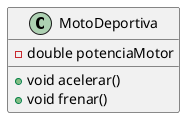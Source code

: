 @startuml
class MotoDeportiva {
  - double potenciaMotor

  + void acelerar()
  + void frenar()
}
@enduml
